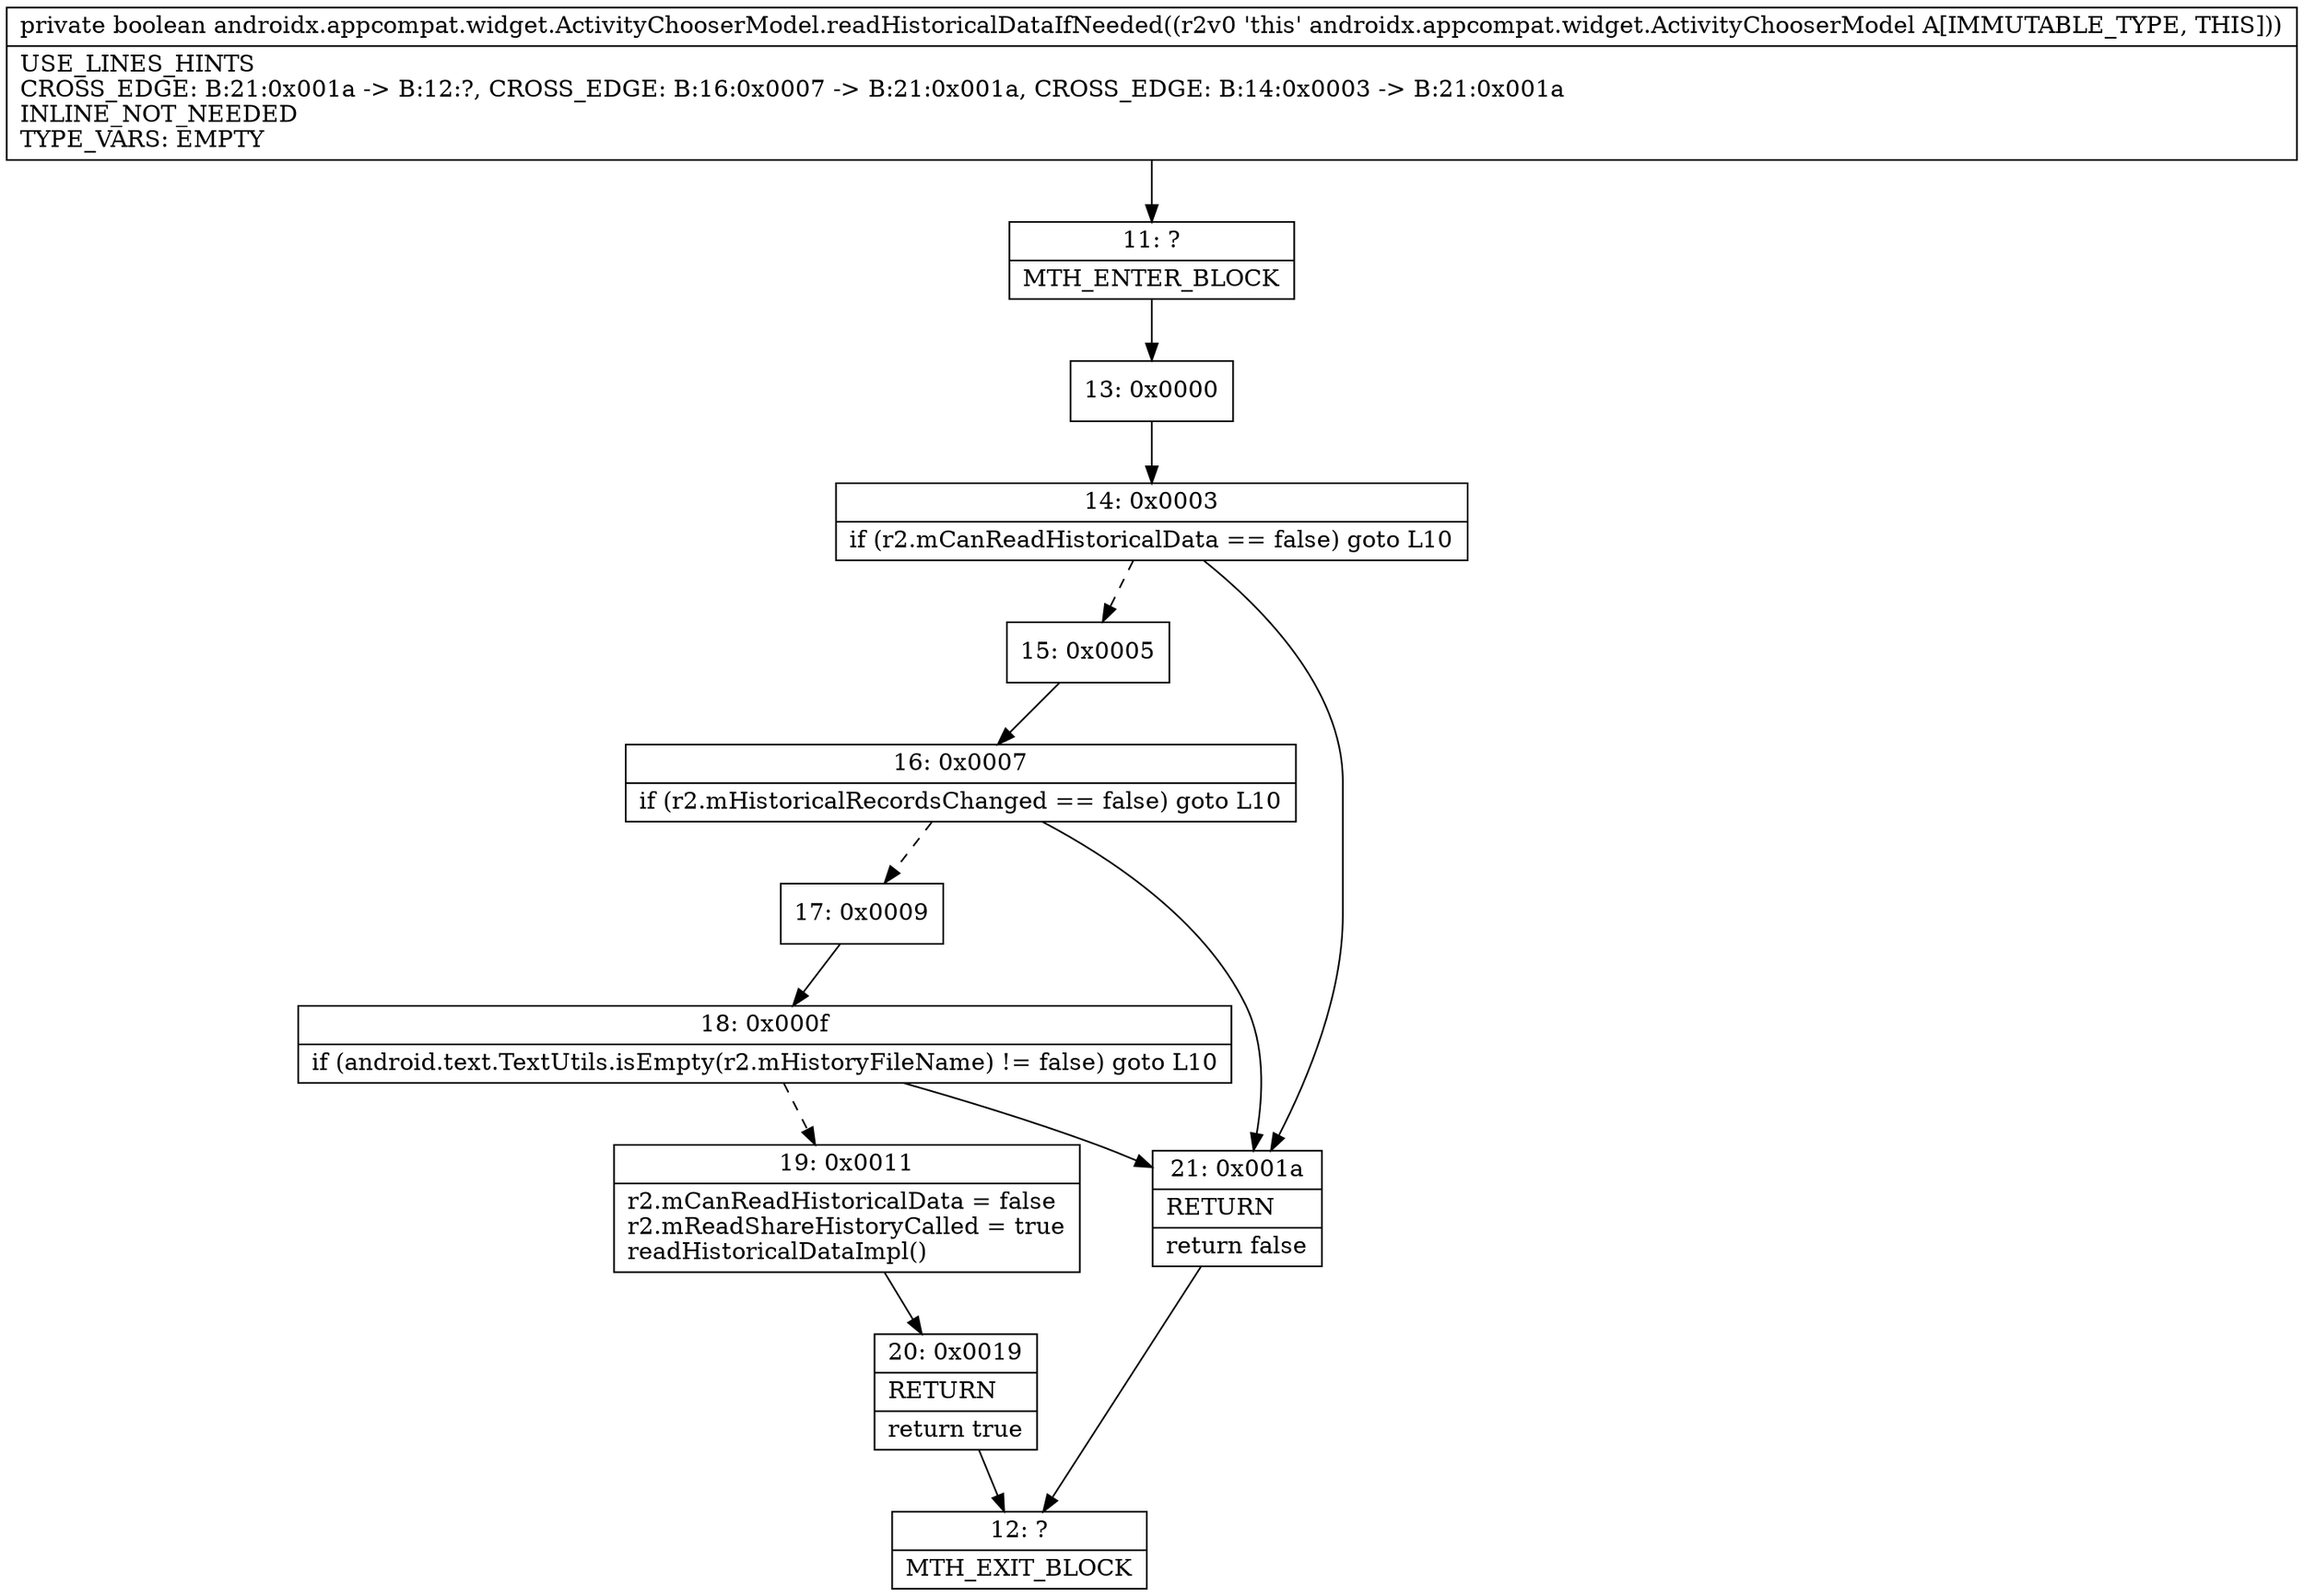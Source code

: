 digraph "CFG forandroidx.appcompat.widget.ActivityChooserModel.readHistoricalDataIfNeeded()Z" {
Node_11 [shape=record,label="{11\:\ ?|MTH_ENTER_BLOCK\l}"];
Node_13 [shape=record,label="{13\:\ 0x0000}"];
Node_14 [shape=record,label="{14\:\ 0x0003|if (r2.mCanReadHistoricalData == false) goto L10\l}"];
Node_15 [shape=record,label="{15\:\ 0x0005}"];
Node_16 [shape=record,label="{16\:\ 0x0007|if (r2.mHistoricalRecordsChanged == false) goto L10\l}"];
Node_17 [shape=record,label="{17\:\ 0x0009}"];
Node_18 [shape=record,label="{18\:\ 0x000f|if (android.text.TextUtils.isEmpty(r2.mHistoryFileName) != false) goto L10\l}"];
Node_19 [shape=record,label="{19\:\ 0x0011|r2.mCanReadHistoricalData = false\lr2.mReadShareHistoryCalled = true\lreadHistoricalDataImpl()\l}"];
Node_20 [shape=record,label="{20\:\ 0x0019|RETURN\l|return true\l}"];
Node_12 [shape=record,label="{12\:\ ?|MTH_EXIT_BLOCK\l}"];
Node_21 [shape=record,label="{21\:\ 0x001a|RETURN\l|return false\l}"];
MethodNode[shape=record,label="{private boolean androidx.appcompat.widget.ActivityChooserModel.readHistoricalDataIfNeeded((r2v0 'this' androidx.appcompat.widget.ActivityChooserModel A[IMMUTABLE_TYPE, THIS]))  | USE_LINES_HINTS\lCROSS_EDGE: B:21:0x001a \-\> B:12:?, CROSS_EDGE: B:16:0x0007 \-\> B:21:0x001a, CROSS_EDGE: B:14:0x0003 \-\> B:21:0x001a\lINLINE_NOT_NEEDED\lTYPE_VARS: EMPTY\l}"];
MethodNode -> Node_11;Node_11 -> Node_13;
Node_13 -> Node_14;
Node_14 -> Node_15[style=dashed];
Node_14 -> Node_21;
Node_15 -> Node_16;
Node_16 -> Node_17[style=dashed];
Node_16 -> Node_21;
Node_17 -> Node_18;
Node_18 -> Node_19[style=dashed];
Node_18 -> Node_21;
Node_19 -> Node_20;
Node_20 -> Node_12;
Node_21 -> Node_12;
}

